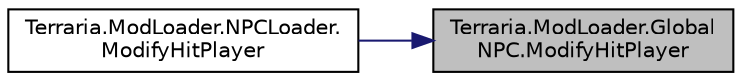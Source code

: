 digraph "Terraria.ModLoader.GlobalNPC.ModifyHitPlayer"
{
 // LATEX_PDF_SIZE
  edge [fontname="Helvetica",fontsize="10",labelfontname="Helvetica",labelfontsize="10"];
  node [fontname="Helvetica",fontsize="10",shape=record];
  rankdir="RL";
  Node1 [label="Terraria.ModLoader.Global\lNPC.ModifyHitPlayer",height=0.2,width=0.4,color="black", fillcolor="grey75", style="filled", fontcolor="black",tooltip="Allows you to modify the damage, etc., that an NPC does to a player."];
  Node1 -> Node2 [dir="back",color="midnightblue",fontsize="10",style="solid",fontname="Helvetica"];
  Node2 [label="Terraria.ModLoader.NPCLoader.\lModifyHitPlayer",height=0.2,width=0.4,color="black", fillcolor="white", style="filled",URL="$class_terraria_1_1_mod_loader_1_1_n_p_c_loader.html#af66dfb83f743ca52c0f113b250235705",tooltip=" "];
}
